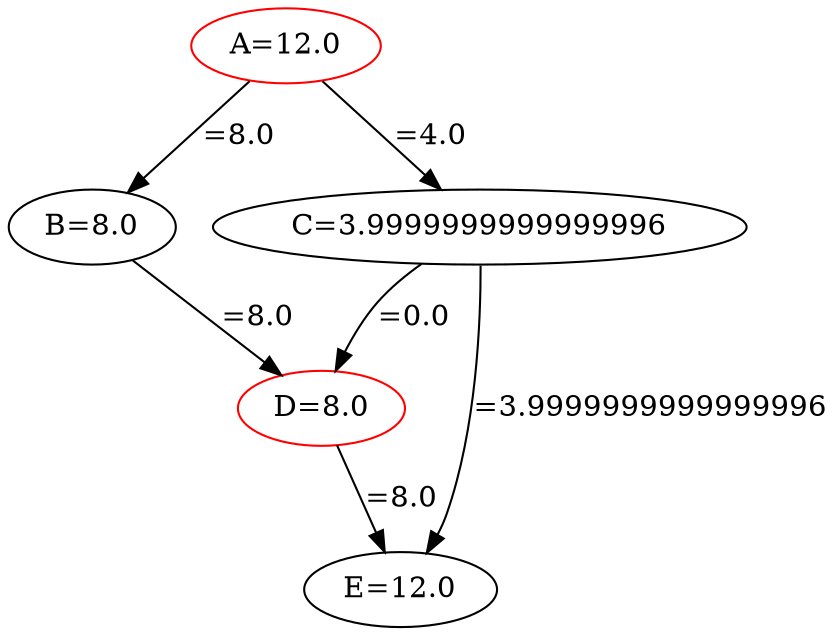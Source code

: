 strict digraph G {
  1 [ label="A=12.0" color="red" ];
  2 [ label="B=8.0" ];
  3 [ label="C=3.9999999999999996" ];
  4 [ label="D=8.0" color="red" ];
  5 [ label="E=12.0" ];
  1 -> 3 [ label="=4.0" ];
  1 -> 2 [ label="=8.0" ];
  2 -> 4 [ label="=8.0" ];
  3 -> 4 [ label="=0.0" ];
  3 -> 5 [ label="=3.9999999999999996" ];
  4 -> 5 [ label="=8.0" ];
}
